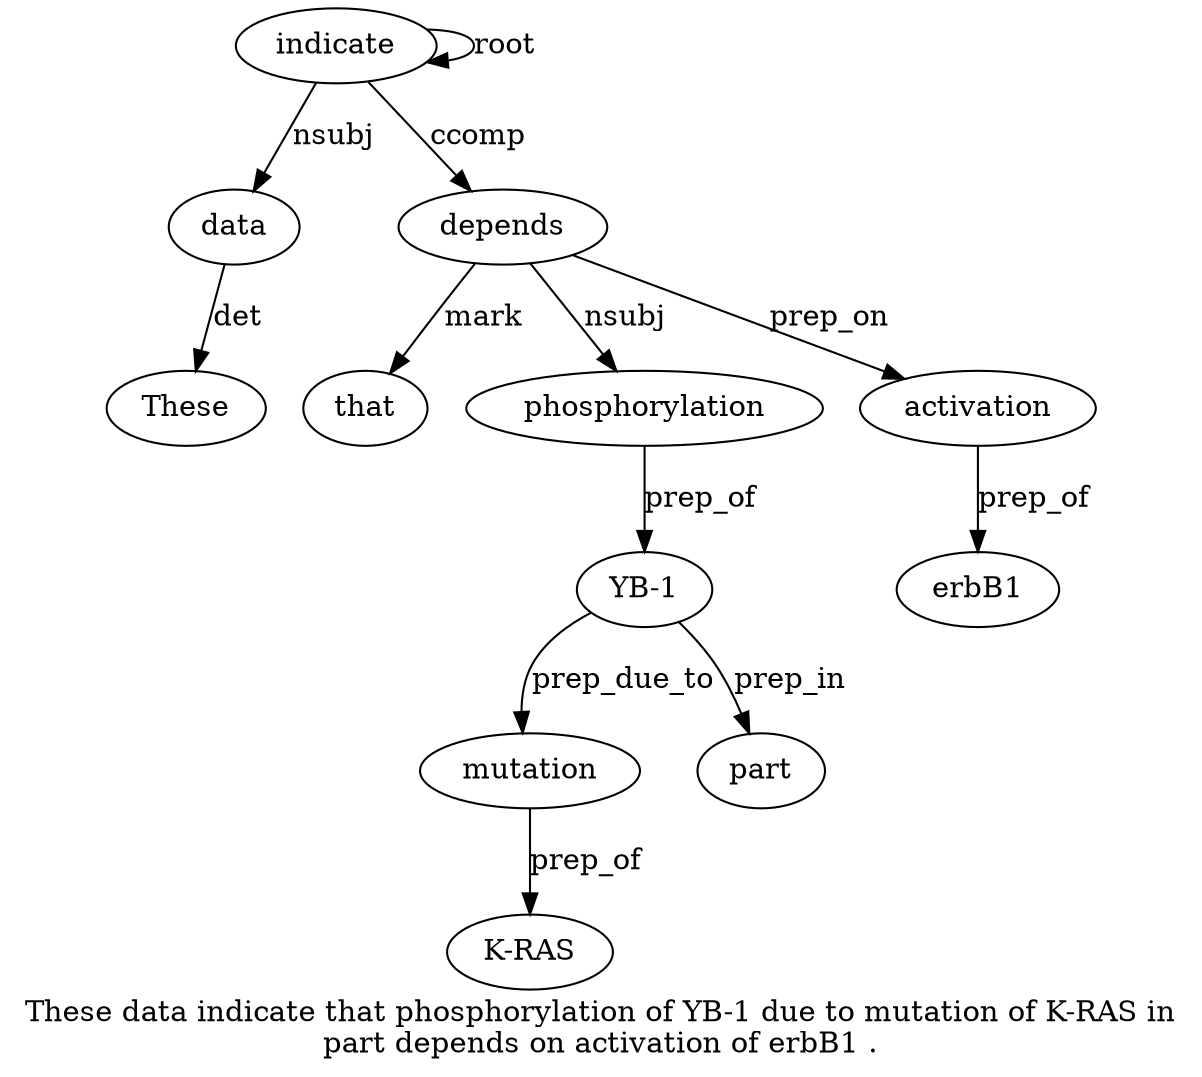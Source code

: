 digraph "These data indicate that phosphorylation of YB-1 due to mutation of K-RAS in part depends on activation of erbB1 ." {
label="These data indicate that phosphorylation of YB-1 due to mutation of K-RAS in
part depends on activation of erbB1 .";
data2 [style=filled, fillcolor=white, label=data];
These1 [style=filled, fillcolor=white, label=These];
data2 -> These1  [label=det];
indicate3 [style=filled, fillcolor=white, label=indicate];
indicate3 -> data2  [label=nsubj];
indicate3 -> indicate3  [label=root];
depends15 [style=filled, fillcolor=white, label=depends];
that4 [style=filled, fillcolor=white, label=that];
depends15 -> that4  [label=mark];
phosphorylation5 [style=filled, fillcolor=white, label=phosphorylation];
depends15 -> phosphorylation5  [label=nsubj];
"YB-17" [style=filled, fillcolor=white, label="YB-1"];
phosphorylation5 -> "YB-17"  [label=prep_of];
mutation10 [style=filled, fillcolor=white, label=mutation];
"YB-17" -> mutation10  [label=prep_due_to];
"K-RAS12" [style=filled, fillcolor=white, label="K-RAS"];
mutation10 -> "K-RAS12"  [label=prep_of];
part14 [style=filled, fillcolor=white, label=part];
"YB-17" -> part14  [label=prep_in];
indicate3 -> depends15  [label=ccomp];
activation17 [style=filled, fillcolor=white, label=activation];
depends15 -> activation17  [label=prep_on];
erbB119 [style=filled, fillcolor=white, label=erbB1];
activation17 -> erbB119  [label=prep_of];
}
